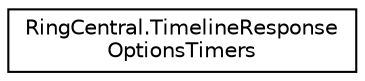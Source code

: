 digraph "Graphical Class Hierarchy"
{
 // LATEX_PDF_SIZE
  edge [fontname="Helvetica",fontsize="10",labelfontname="Helvetica",labelfontsize="10"];
  node [fontname="Helvetica",fontsize="10",shape=record];
  rankdir="LR";
  Node0 [label="RingCentral.TimelineResponse\lOptionsTimers",height=0.2,width=0.4,color="black", fillcolor="white", style="filled",URL="$classRingCentral_1_1TimelineResponseOptionsTimers.html",tooltip="Options for selecting breakdown for calls duration"];
}
